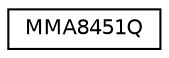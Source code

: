 digraph "Graphical Class Hierarchy"
{
 // LATEX_PDF_SIZE
  edge [fontname="Helvetica",fontsize="10",labelfontname="Helvetica",labelfontsize="10"];
  node [fontname="Helvetica",fontsize="10",shape=record];
  rankdir="LR";
  Node0 [label="MMA8451Q",height=0.2,width=0.4,color="black", fillcolor="white", style="filled",URL="$class_m_m_a8451_q.html",tooltip=" "];
}
